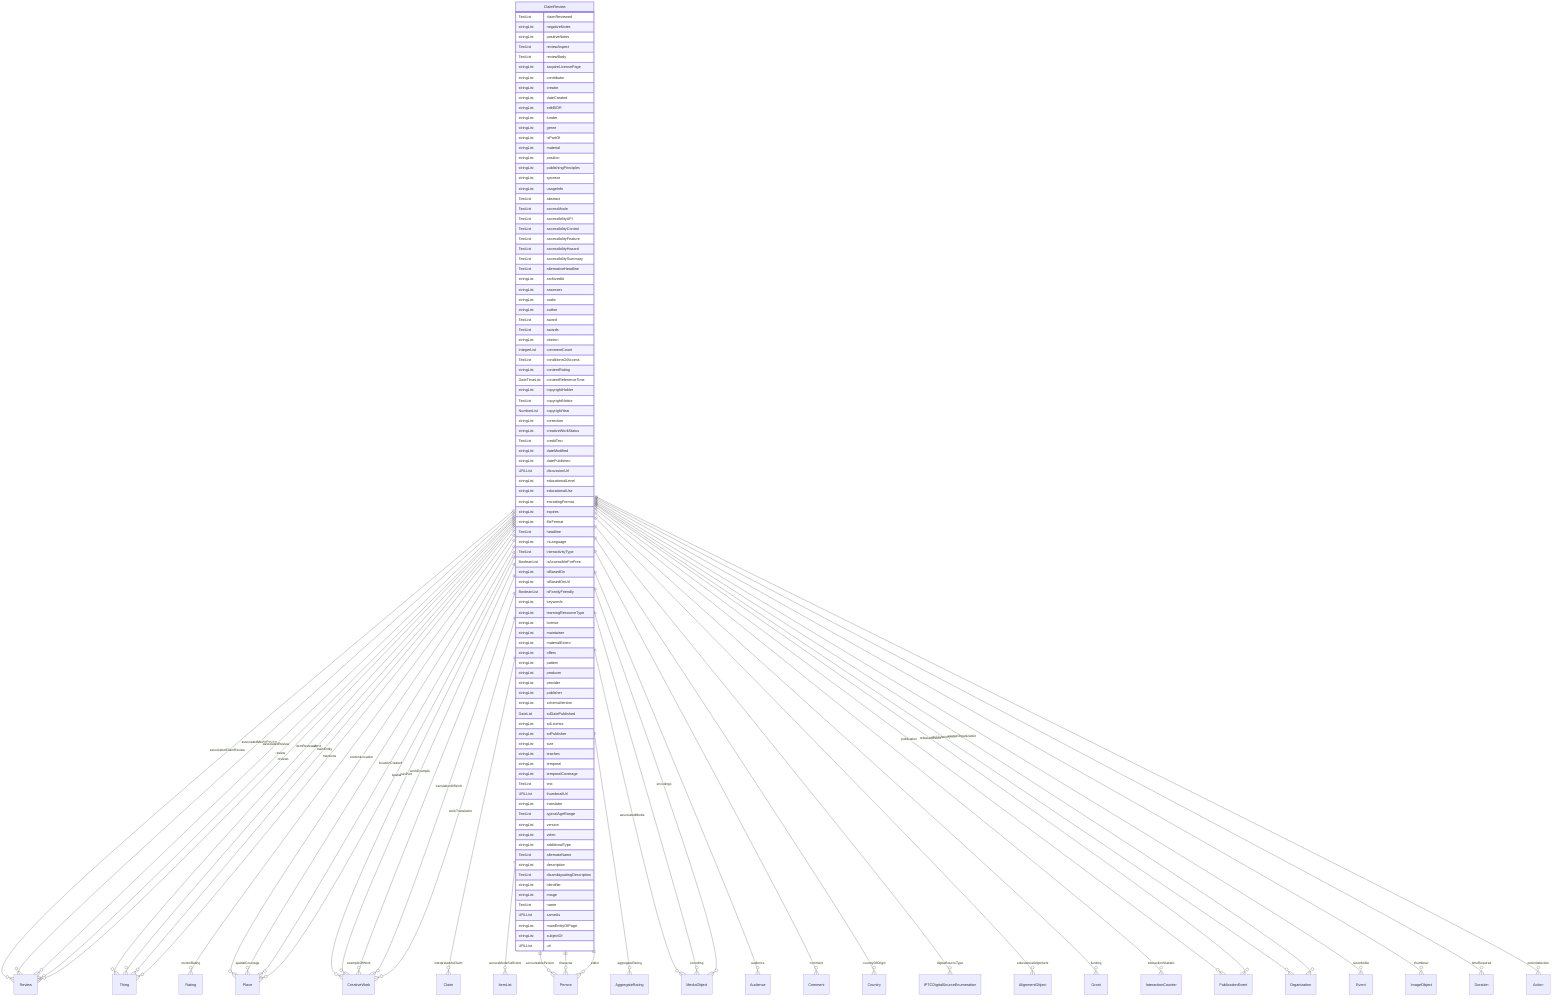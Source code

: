 erDiagram
ClaimReview {
    TextList claimReviewed  
    stringList negativeNotes  
    stringList positiveNotes  
    TextList reviewAspect  
    TextList reviewBody  
    stringList acquireLicensePage  
    stringList contributor  
    stringList creator  
    stringList dateCreated  
    stringList editEIDR  
    stringList funder  
    stringList genre  
    stringList isPartOf  
    stringList material  
    stringList position  
    stringList publishingPrinciples  
    stringList sponsor  
    stringList usageInfo  
    TextList abstract  
    TextList accessMode  
    TextList accessibilityAPI  
    TextList accessibilityControl  
    TextList accessibilityFeature  
    TextList accessibilityHazard  
    TextList accessibilitySummary  
    TextList alternativeHeadline  
    stringList archivedAt  
    stringList assesses  
    stringList audio  
    stringList author  
    TextList award  
    TextList awards  
    stringList citation  
    IntegerList commentCount  
    TextList conditionsOfAccess  
    stringList contentRating  
    DateTimeList contentReferenceTime  
    stringList copyrightHolder  
    TextList copyrightNotice  
    NumberList copyrightYear  
    stringList correction  
    stringList creativeWorkStatus  
    TextList creditText  
    stringList dateModified  
    stringList datePublished  
    URLList discussionUrl  
    stringList educationalLevel  
    stringList educationalUse  
    stringList encodingFormat  
    stringList expires  
    stringList fileFormat  
    TextList headline  
    stringList inLanguage  
    TextList interactivityType  
    BooleanList isAccessibleForFree  
    stringList isBasedOn  
    stringList isBasedOnUrl  
    BooleanList isFamilyFriendly  
    stringList keywords  
    stringList learningResourceType  
    stringList license  
    stringList maintainer  
    stringList materialExtent  
    stringList offers  
    stringList pattern  
    stringList producer  
    stringList provider  
    stringList publisher  
    stringList schemaVersion  
    DateList sdDatePublished  
    stringList sdLicense  
    stringList sdPublisher  
    stringList size  
    stringList teaches  
    stringList temporal  
    stringList temporalCoverage  
    TextList text  
    URLList thumbnailUrl  
    stringList translator  
    TextList typicalAgeRange  
    stringList version  
    stringList video  
    stringList additionalType  
    TextList alternateName  
    stringList description  
    TextList disambiguatingDescription  
    stringList identifier  
    stringList image  
    TextList name  
    URLList sameAs  
    stringList mainEntityOfPage  
    stringList subjectOf  
    URLList url  
}

ClaimReview ||--}o Review : "associatedClaimReview"
ClaimReview ||--}o Review : "associatedMediaReview"
ClaimReview ||--}o Review : "associatedReview"
ClaimReview ||--}o Thing : "itemReviewed"
ClaimReview ||--}o Rating : "reviewRating"
ClaimReview ||--}o Thing : "about"
ClaimReview ||--}o Place : "contentLocation"
ClaimReview ||--}o CreativeWork : "hasPart"
ClaimReview ||--}o Claim : "interpretedAsClaim"
ClaimReview ||--}o Thing : "mainEntity"
ClaimReview ||--}o Place : "spatialCoverage"
ClaimReview ||--}o CreativeWork : "workExample"
ClaimReview ||--}o ItemList : "accessModeSufficient"
ClaimReview ||--}o Person : "accountablePerson"
ClaimReview ||--}o AggregateRating : "aggregateRating"
ClaimReview ||--}o MediaObject : "associatedMedia"
ClaimReview ||--}o Audience : "audience"
ClaimReview ||--}o Person : "character"
ClaimReview ||--}o Comment : "comment"
ClaimReview ||--}o Country : "countryOfOrigin"
ClaimReview ||--}o IPTCDigitalSourceEnumeration : "digitalSourceType"
ClaimReview ||--}o Person : "editor"
ClaimReview ||--}o AlignmentObject : "educationalAlignment"
ClaimReview ||--}o MediaObject : "encoding"
ClaimReview ||--}o MediaObject : "encodings"
ClaimReview ||--}o CreativeWork : "exampleOfWork"
ClaimReview ||--}o Grant : "funding"
ClaimReview ||--}o InteractionCounter : "interactionStatistic"
ClaimReview ||--}o Place : "locationCreated"
ClaimReview ||--}o Thing : "mentions"
ClaimReview ||--}o PublicationEvent : "publication"
ClaimReview ||--}o Organization : "publisherImprint"
ClaimReview ||--}o Event : "recordedAt"
ClaimReview ||--}o PublicationEvent : "releasedEvent"
ClaimReview ||--}o Review : "review"
ClaimReview ||--}o Review : "reviews"
ClaimReview ||--}o Organization : "sourceOrganization"
ClaimReview ||--}o Place : "spatial"
ClaimReview ||--}o ImageObject : "thumbnail"
ClaimReview ||--}o Duration : "timeRequired"
ClaimReview ||--}o CreativeWork : "translationOfWork"
ClaimReview ||--}o CreativeWork : "workTranslation"
ClaimReview ||--}o Action : "potentialAction"